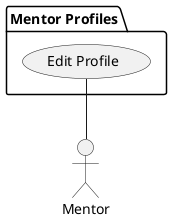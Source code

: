 @startuml Edit Profile
actor :Mentor:
package "Mentor Profiles" {
  (Edit Profile) as Edit
}
Mentor -up- Edit
@enduml

# Participating Actors

- Mentor

# Preconditions

- The Mentor is authenticated

# Flow of Events

1. The Mentor clicks an "Edit" button on their profile
2. The Mentor edits their personal information
3. The Mentor clicks a "Save" button
4. The system displays a confirmation message
